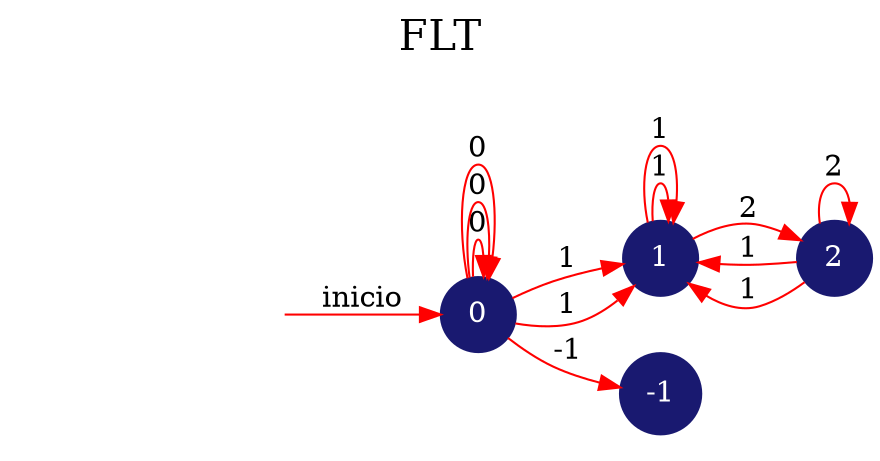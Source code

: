 digraph AFN {
	rankdir=LR;
	graph [label="FLT", labelloc=t, fontsize=20]; 
	node [shape=doublecircle, style = filled,color = mediumseagreen];	node [shape=circle];
	node [color=midnightblue,fontcolor=white];
	edge [color=red];
	secret_node [style=invis];
	secret_node -> 0 [label="inicio"];
	0->0 [label=0]
	0->0 [label=0]
	0->0 [label=0]
	0->1 [label=1]
	0->-1 [label=-1]
	0->1 [label=1]
	1->1 [label=1]
	1->2 [label=2]
	1->1 [label=1]
	2->1 [label=1]
	2->2 [label=2]
	2->1 [label=1]
}
